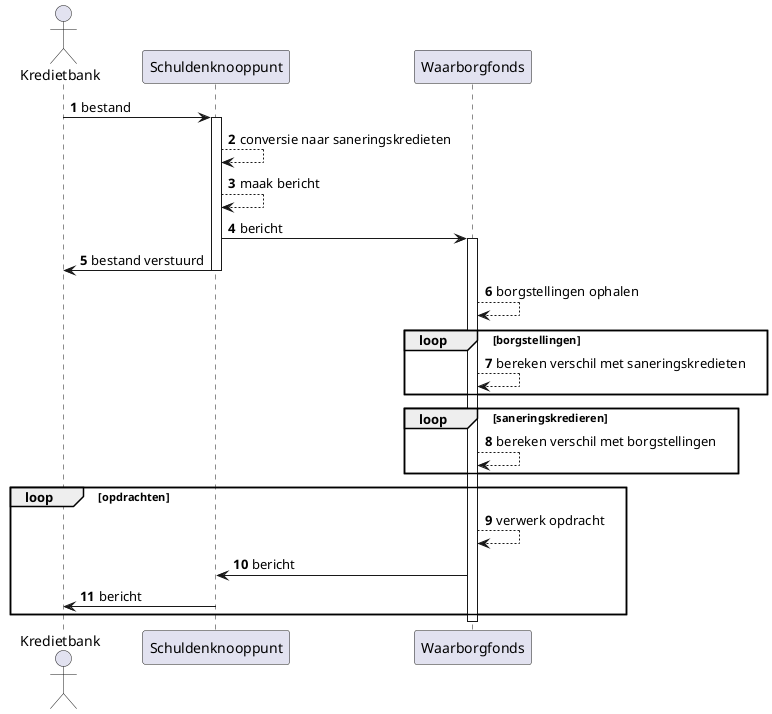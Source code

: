 @startuml
autonumber

actor Kredietbank as user
participant "Schuldenknooppunt" as skp
participant "Waarborgfonds" as wsk

user -> skp : bestand

activate skp

skp --> skp : conversie naar saneringskredieten
skp --> skp : maak bericht
skp -> wsk : bericht

activate wsk

skp -> user : bestand verstuurd

deactivate skp


wsk --> wsk : borgstellingen ophalen

loop borgstellingen
    wsk --> wsk : bereken verschil met saneringskredieten
end

loop saneringskredieren
    wsk --> wsk : bereken verschil met borgstellingen
end

loop opdrachten
    wsk --> wsk : verwerk opdracht
    wsk -> skp : bericht
    skp -> user : bericht
end

deactivate wsk

@enduml
